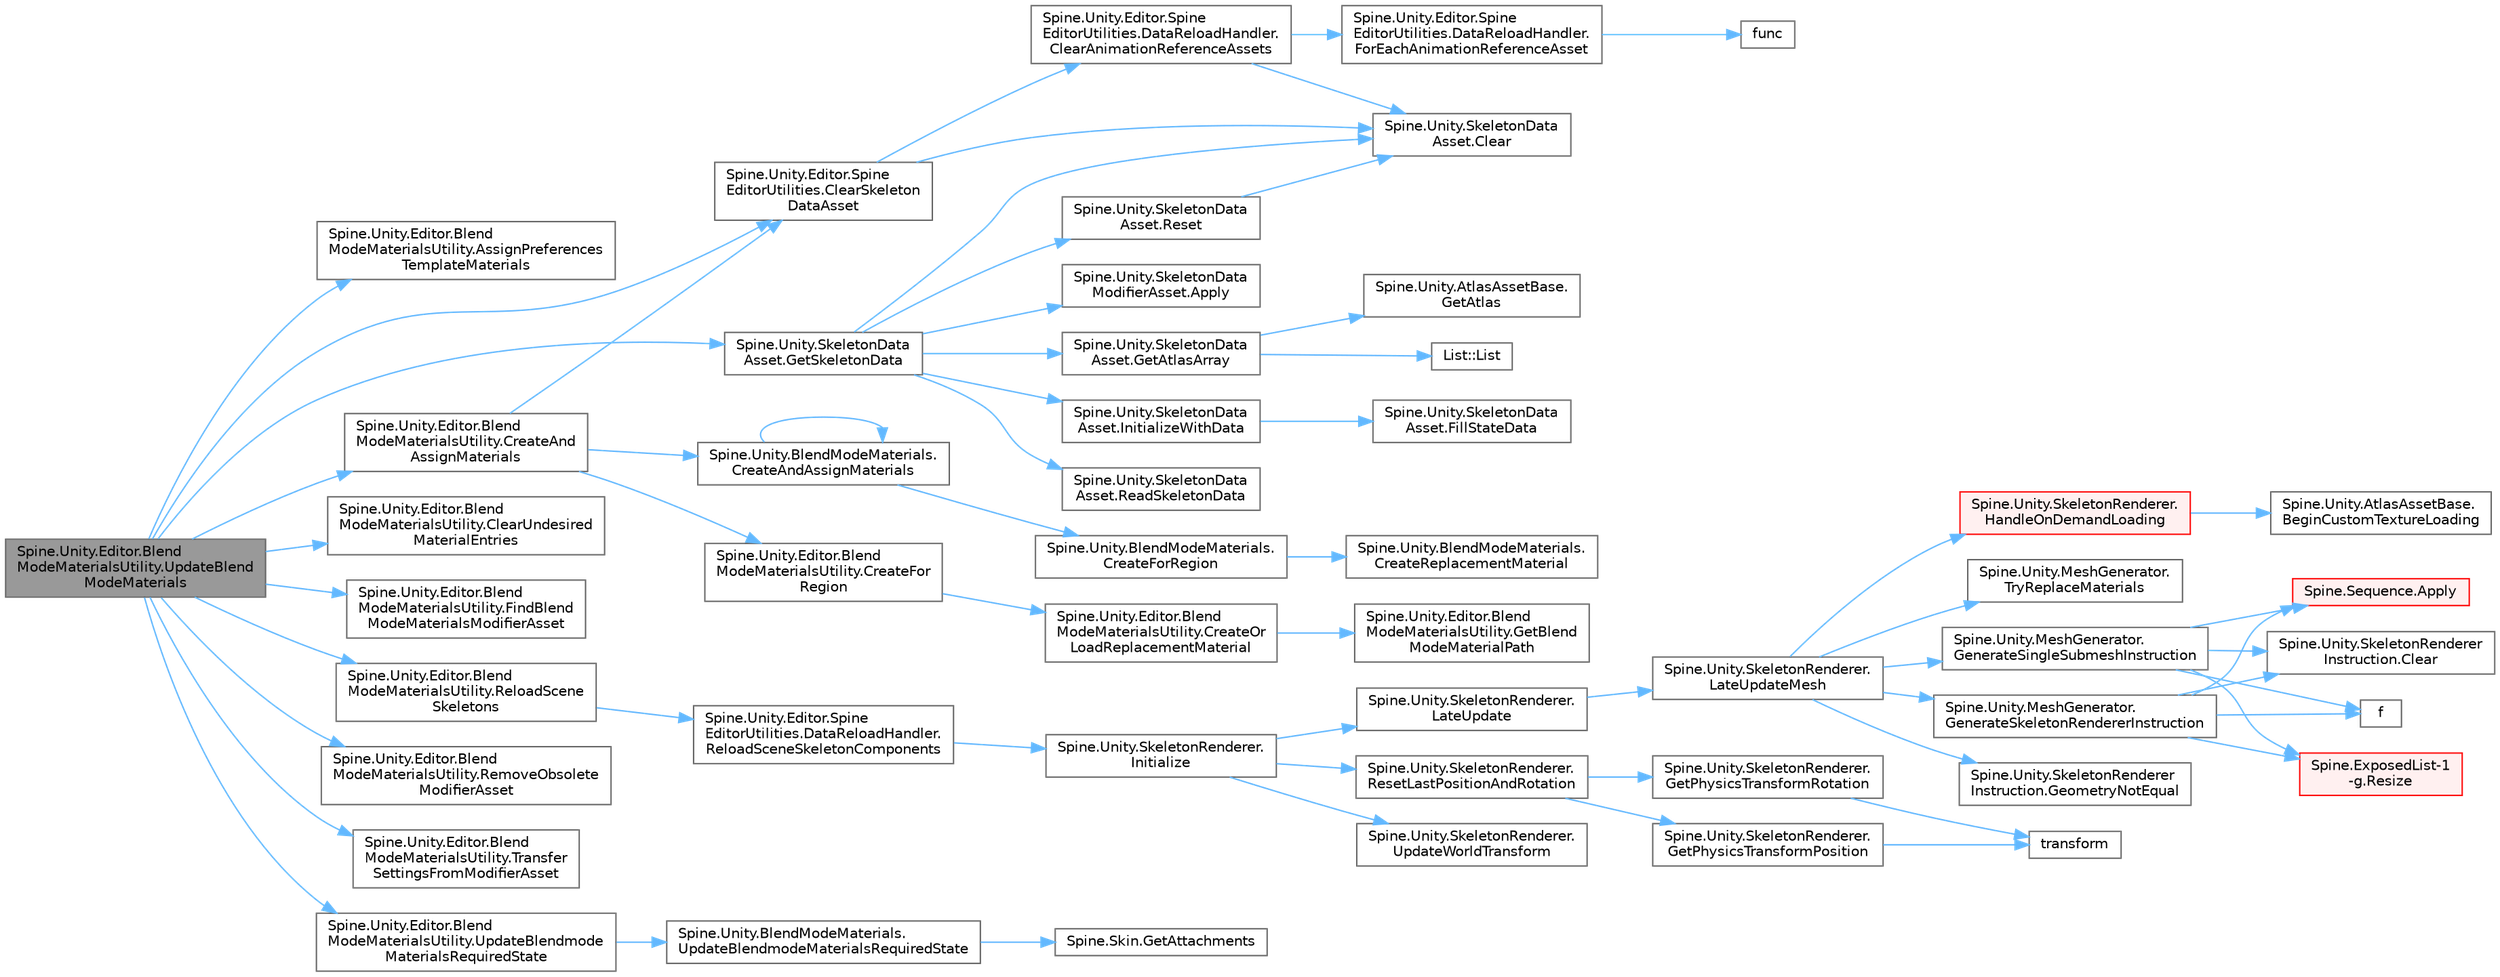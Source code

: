 digraph "Spine.Unity.Editor.BlendModeMaterialsUtility.UpdateBlendModeMaterials"
{
 // LATEX_PDF_SIZE
  bgcolor="transparent";
  edge [fontname=Helvetica,fontsize=10,labelfontname=Helvetica,labelfontsize=10];
  node [fontname=Helvetica,fontsize=10,shape=box,height=0.2,width=0.4];
  rankdir="LR";
  Node1 [id="Node000001",label="Spine.Unity.Editor.Blend\lModeMaterialsUtility.UpdateBlend\lModeMaterials",height=0.2,width=0.4,color="gray40", fillcolor="grey60", style="filled", fontcolor="black",tooltip=" "];
  Node1 -> Node2 [id="edge60_Node000001_Node000002",color="steelblue1",style="solid",tooltip=" "];
  Node2 [id="Node000002",label="Spine.Unity.Editor.Blend\lModeMaterialsUtility.AssignPreferences\lTemplateMaterials",height=0.2,width=0.4,color="grey40", fillcolor="white", style="filled",URL="$class_spine_1_1_unity_1_1_editor_1_1_blend_mode_materials_utility.html#ad9083b46c729897ce5de540b33a4ea3d",tooltip=" "];
  Node1 -> Node3 [id="edge61_Node000001_Node000003",color="steelblue1",style="solid",tooltip=" "];
  Node3 [id="Node000003",label="Spine.Unity.Editor.Spine\lEditorUtilities.ClearSkeleton\lDataAsset",height=0.2,width=0.4,color="grey40", fillcolor="white", style="filled",URL="$class_spine_1_1_unity_1_1_editor_1_1_spine_editor_utilities.html#aae92ccf04c1d0144da4b35d9cecb6e32",tooltip=" "];
  Node3 -> Node4 [id="edge62_Node000003_Node000004",color="steelblue1",style="solid",tooltip=" "];
  Node4 [id="Node000004",label="Spine.Unity.SkeletonData\lAsset.Clear",height=0.2,width=0.4,color="grey40", fillcolor="white", style="filled",URL="$class_spine_1_1_unity_1_1_skeleton_data_asset.html#a0609f106c8b6f209cdcc696dc7ef5361",tooltip="Clears the loaded SkeletonData and AnimationStateData. Use this to force a reload for the next time G..."];
  Node3 -> Node5 [id="edge63_Node000003_Node000005",color="steelblue1",style="solid",tooltip=" "];
  Node5 [id="Node000005",label="Spine.Unity.Editor.Spine\lEditorUtilities.DataReloadHandler.\lClearAnimationReferenceAssets",height=0.2,width=0.4,color="grey40", fillcolor="white", style="filled",URL="$class_spine_1_1_unity_1_1_editor_1_1_spine_editor_utilities_1_1_data_reload_handler.html#ac244b11c9d7449ade8c7864d3e2fd436",tooltip=" "];
  Node5 -> Node4 [id="edge64_Node000005_Node000004",color="steelblue1",style="solid",tooltip=" "];
  Node5 -> Node6 [id="edge65_Node000005_Node000006",color="steelblue1",style="solid",tooltip=" "];
  Node6 [id="Node000006",label="Spine.Unity.Editor.Spine\lEditorUtilities.DataReloadHandler.\lForEachAnimationReferenceAsset",height=0.2,width=0.4,color="grey40", fillcolor="white", style="filled",URL="$class_spine_1_1_unity_1_1_editor_1_1_spine_editor_utilities_1_1_data_reload_handler.html#abec151b15b2d753dd78c71c3a7f6922d",tooltip=" "];
  Node6 -> Node7 [id="edge66_Node000006_Node000007",color="steelblue1",style="solid",tooltip=" "];
  Node7 [id="Node000007",label="func",height=0.2,width=0.4,color="grey40", fillcolor="white", style="filled",URL="$benchmarks_2async__task_2async__task_8hpp.html#abce53bb5cc1ee70cdc013fd9b93547eb",tooltip=" "];
  Node1 -> Node8 [id="edge67_Node000001_Node000008",color="steelblue1",style="solid",tooltip=" "];
  Node8 [id="Node000008",label="Spine.Unity.Editor.Blend\lModeMaterialsUtility.ClearUndesired\lMaterialEntries",height=0.2,width=0.4,color="grey40", fillcolor="white", style="filled",URL="$class_spine_1_1_unity_1_1_editor_1_1_blend_mode_materials_utility.html#a8c30945b99673d0cf6933532702db70c",tooltip=" "];
  Node1 -> Node9 [id="edge68_Node000001_Node000009",color="steelblue1",style="solid",tooltip=" "];
  Node9 [id="Node000009",label="Spine.Unity.Editor.Blend\lModeMaterialsUtility.CreateAnd\lAssignMaterials",height=0.2,width=0.4,color="grey40", fillcolor="white", style="filled",URL="$class_spine_1_1_unity_1_1_editor_1_1_blend_mode_materials_utility.html#a3a55103f26fd76c19de883e2893eac45",tooltip=" "];
  Node9 -> Node3 [id="edge69_Node000009_Node000003",color="steelblue1",style="solid",tooltip=" "];
  Node9 -> Node10 [id="edge70_Node000009_Node000010",color="steelblue1",style="solid",tooltip=" "];
  Node10 [id="Node000010",label="Spine.Unity.BlendModeMaterials.\lCreateAndAssignMaterials",height=0.2,width=0.4,color="grey40", fillcolor="white", style="filled",URL="$class_spine_1_1_unity_1_1_blend_mode_materials.html#a8a6f9e734d8f310b3e896bb56d1dafcc",tooltip=" "];
  Node10 -> Node10 [id="edge71_Node000010_Node000010",color="steelblue1",style="solid",tooltip=" "];
  Node10 -> Node11 [id="edge72_Node000010_Node000011",color="steelblue1",style="solid",tooltip=" "];
  Node11 [id="Node000011",label="Spine.Unity.BlendModeMaterials.\lCreateForRegion",height=0.2,width=0.4,color="grey40", fillcolor="white", style="filled",URL="$class_spine_1_1_unity_1_1_blend_mode_materials.html#aa6969791e6ab79855fa5ed3cdd8c8f79",tooltip=" "];
  Node11 -> Node12 [id="edge73_Node000011_Node000012",color="steelblue1",style="solid",tooltip=" "];
  Node12 [id="Node000012",label="Spine.Unity.BlendModeMaterials.\lCreateReplacementMaterial",height=0.2,width=0.4,color="grey40", fillcolor="white", style="filled",URL="$class_spine_1_1_unity_1_1_blend_mode_materials.html#ad0f8006958aadce3b79458c88febeb0a",tooltip=" "];
  Node9 -> Node13 [id="edge74_Node000009_Node000013",color="steelblue1",style="solid",tooltip=" "];
  Node13 [id="Node000013",label="Spine.Unity.Editor.Blend\lModeMaterialsUtility.CreateFor\lRegion",height=0.2,width=0.4,color="grey40", fillcolor="white", style="filled",URL="$class_spine_1_1_unity_1_1_editor_1_1_blend_mode_materials_utility.html#ab334ef19874e7db50aa27a0ba7330230",tooltip=" "];
  Node13 -> Node14 [id="edge75_Node000013_Node000014",color="steelblue1",style="solid",tooltip=" "];
  Node14 [id="Node000014",label="Spine.Unity.Editor.Blend\lModeMaterialsUtility.CreateOr\lLoadReplacementMaterial",height=0.2,width=0.4,color="grey40", fillcolor="white", style="filled",URL="$class_spine_1_1_unity_1_1_editor_1_1_blend_mode_materials_utility.html#a9e4c8a428a8108eb72647972817bef72",tooltip=" "];
  Node14 -> Node15 [id="edge76_Node000014_Node000015",color="steelblue1",style="solid",tooltip=" "];
  Node15 [id="Node000015",label="Spine.Unity.Editor.Blend\lModeMaterialsUtility.GetBlend\lModeMaterialPath",height=0.2,width=0.4,color="grey40", fillcolor="white", style="filled",URL="$class_spine_1_1_unity_1_1_editor_1_1_blend_mode_materials_utility.html#a70f1aba255b09de10a3ce6e44dc2be42",tooltip=" "];
  Node1 -> Node16 [id="edge77_Node000001_Node000016",color="steelblue1",style="solid",tooltip=" "];
  Node16 [id="Node000016",label="Spine.Unity.Editor.Blend\lModeMaterialsUtility.FindBlend\lModeMaterialsModifierAsset",height=0.2,width=0.4,color="grey40", fillcolor="white", style="filled",URL="$class_spine_1_1_unity_1_1_editor_1_1_blend_mode_materials_utility.html#a90c7ef726bd4e2e2a55ac8562ec5d3dc",tooltip=" "];
  Node1 -> Node17 [id="edge78_Node000001_Node000017",color="steelblue1",style="solid",tooltip=" "];
  Node17 [id="Node000017",label="Spine.Unity.SkeletonData\lAsset.GetSkeletonData",height=0.2,width=0.4,color="grey40", fillcolor="white", style="filled",URL="$class_spine_1_1_unity_1_1_skeleton_data_asset.html#a2b0df38bd74c1b464ed8543f72c7fd4e",tooltip="Loads, caches and returns the SkeletonData from the skeleton data file. Returns the cached SkeletonDa..."];
  Node17 -> Node18 [id="edge79_Node000017_Node000018",color="steelblue1",style="solid",tooltip=" "];
  Node18 [id="Node000018",label="Spine.Unity.SkeletonData\lModifierAsset.Apply",height=0.2,width=0.4,color="grey40", fillcolor="white", style="filled",URL="$class_spine_1_1_unity_1_1_skeleton_data_modifier_asset.html#a09f330e2137df124acf2ed48946312ba",tooltip=" "];
  Node17 -> Node4 [id="edge80_Node000017_Node000004",color="steelblue1",style="solid",tooltip=" "];
  Node17 -> Node19 [id="edge81_Node000017_Node000019",color="steelblue1",style="solid",tooltip=" "];
  Node19 [id="Node000019",label="Spine.Unity.SkeletonData\lAsset.GetAtlasArray",height=0.2,width=0.4,color="grey40", fillcolor="white", style="filled",URL="$class_spine_1_1_unity_1_1_skeleton_data_asset.html#a1dbef5f8199b8f1f1545a26a4161f023",tooltip=" "];
  Node19 -> Node20 [id="edge82_Node000019_Node000020",color="steelblue1",style="solid",tooltip=" "];
  Node20 [id="Node000020",label="Spine.Unity.AtlasAssetBase.\lGetAtlas",height=0.2,width=0.4,color="grey40", fillcolor="white", style="filled",URL="$class_spine_1_1_unity_1_1_atlas_asset_base.html#a640cc5ec1798bc8ea9304d49bf97a26e",tooltip=" "];
  Node19 -> Node21 [id="edge83_Node000019_Node000021",color="steelblue1",style="solid",tooltip=" "];
  Node21 [id="Node000021",label="List::List",height=0.2,width=0.4,color="grey40", fillcolor="white", style="filled",URL="$class_list.html#a5c5e27671b21b3815d4e25b953c69454",tooltip=" "];
  Node17 -> Node22 [id="edge84_Node000017_Node000022",color="steelblue1",style="solid",tooltip=" "];
  Node22 [id="Node000022",label="Spine.Unity.SkeletonData\lAsset.InitializeWithData",height=0.2,width=0.4,color="grey40", fillcolor="white", style="filled",URL="$class_spine_1_1_unity_1_1_skeleton_data_asset.html#af35124cb15739cec2f598b6755a14f16",tooltip=" "];
  Node22 -> Node23 [id="edge85_Node000022_Node000023",color="steelblue1",style="solid",tooltip=" "];
  Node23 [id="Node000023",label="Spine.Unity.SkeletonData\lAsset.FillStateData",height=0.2,width=0.4,color="grey40", fillcolor="white", style="filled",URL="$class_spine_1_1_unity_1_1_skeleton_data_asset.html#a411b92c93906b415251b1a1022dfe9cb",tooltip=" "];
  Node17 -> Node24 [id="edge86_Node000017_Node000024",color="steelblue1",style="solid",tooltip=" "];
  Node24 [id="Node000024",label="Spine.Unity.SkeletonData\lAsset.ReadSkeletonData",height=0.2,width=0.4,color="grey40", fillcolor="white", style="filled",URL="$class_spine_1_1_unity_1_1_skeleton_data_asset.html#aa0975d976e5a4469b4f37d6bed3a21cd",tooltip=" "];
  Node17 -> Node25 [id="edge87_Node000017_Node000025",color="steelblue1",style="solid",tooltip=" "];
  Node25 [id="Node000025",label="Spine.Unity.SkeletonData\lAsset.Reset",height=0.2,width=0.4,color="grey40", fillcolor="white", style="filled",URL="$class_spine_1_1_unity_1_1_skeleton_data_asset.html#a36c686acb39535dbb13d1a55692b0f04",tooltip=" "];
  Node25 -> Node4 [id="edge88_Node000025_Node000004",color="steelblue1",style="solid",tooltip=" "];
  Node1 -> Node26 [id="edge89_Node000001_Node000026",color="steelblue1",style="solid",tooltip=" "];
  Node26 [id="Node000026",label="Spine.Unity.Editor.Blend\lModeMaterialsUtility.ReloadScene\lSkeletons",height=0.2,width=0.4,color="grey40", fillcolor="white", style="filled",URL="$class_spine_1_1_unity_1_1_editor_1_1_blend_mode_materials_utility.html#ad12e8e767d54201b21a35d98e515c3f8",tooltip=" "];
  Node26 -> Node27 [id="edge90_Node000026_Node000027",color="steelblue1",style="solid",tooltip=" "];
  Node27 [id="Node000027",label="Spine.Unity.Editor.Spine\lEditorUtilities.DataReloadHandler.\lReloadSceneSkeletonComponents",height=0.2,width=0.4,color="grey40", fillcolor="white", style="filled",URL="$class_spine_1_1_unity_1_1_editor_1_1_spine_editor_utilities_1_1_data_reload_handler.html#a37495a7861854dc65784523dc6b5a3b8",tooltip=" "];
  Node27 -> Node28 [id="edge91_Node000027_Node000028",color="steelblue1",style="solid",tooltip=" "];
  Node28 [id="Node000028",label="Spine.Unity.SkeletonRenderer.\lInitialize",height=0.2,width=0.4,color="grey40", fillcolor="white", style="filled",URL="$class_spine_1_1_unity_1_1_skeleton_renderer.html#afab6b3cf5d027f6e4e865fbdbcda4ba8",tooltip="Initialize this component. Attempts to load the SkeletonData and creates the internal Skeleton object..."];
  Node28 -> Node29 [id="edge92_Node000028_Node000029",color="steelblue1",style="solid",tooltip=" "];
  Node29 [id="Node000029",label="Spine.Unity.SkeletonRenderer.\lLateUpdate",height=0.2,width=0.4,color="grey40", fillcolor="white", style="filled",URL="$class_spine_1_1_unity_1_1_skeleton_renderer.html#a5ec8980c57b9b42ba4f518767d7badba",tooltip="Generates a new UnityEngine.Mesh from the internal Skeleton."];
  Node29 -> Node30 [id="edge93_Node000029_Node000030",color="steelblue1",style="solid",tooltip=" "];
  Node30 [id="Node000030",label="Spine.Unity.SkeletonRenderer.\lLateUpdateMesh",height=0.2,width=0.4,color="grey40", fillcolor="white", style="filled",URL="$class_spine_1_1_unity_1_1_skeleton_renderer.html#a50c1ed5cbe909dd36bbfc33efc602d07",tooltip=" "];
  Node30 -> Node31 [id="edge94_Node000030_Node000031",color="steelblue1",style="solid",tooltip=" "];
  Node31 [id="Node000031",label="Spine.Unity.MeshGenerator.\lGenerateSingleSubmeshInstruction",height=0.2,width=0.4,color="grey40", fillcolor="white", style="filled",URL="$class_spine_1_1_unity_1_1_mesh_generator.html#a581230789bb08b6f9100216257ed5c9a",tooltip="A specialized variant of GenerateSkeletonRendererInstruction. Generates renderer instructions using a..."];
  Node31 -> Node32 [id="edge95_Node000031_Node000032",color="steelblue1",style="solid",tooltip=" "];
  Node32 [id="Node000032",label="Spine.Sequence.Apply",height=0.2,width=0.4,color="red", fillcolor="#FFF0F0", style="filled",URL="$class_spine_1_1_sequence.html#a1107eec4f870623425102be5a580db42",tooltip=" "];
  Node31 -> Node34 [id="edge96_Node000031_Node000034",color="steelblue1",style="solid",tooltip=" "];
  Node34 [id="Node000034",label="Spine.Unity.SkeletonRenderer\lInstruction.Clear",height=0.2,width=0.4,color="grey40", fillcolor="white", style="filled",URL="$class_spine_1_1_unity_1_1_skeleton_renderer_instruction.html#abe026d6be1737795d804bfbface0713c",tooltip=" "];
  Node31 -> Node35 [id="edge97_Node000031_Node000035",color="steelblue1",style="solid",tooltip=" "];
  Node35 [id="Node000035",label="f",height=0.2,width=0.4,color="grey40", fillcolor="white", style="filled",URL="$cxx11__tensor__map_8cpp.html#a7f507fea02198f6cb81c86640c7b1a4e",tooltip=" "];
  Node31 -> Node36 [id="edge98_Node000031_Node000036",color="steelblue1",style="solid",tooltip=" "];
  Node36 [id="Node000036",label="Spine.ExposedList-1\l-g.Resize",height=0.2,width=0.4,color="red", fillcolor="#FFF0F0", style="filled",URL="$class_spine_1_1_exposed_list-1-g.html#a563c4ad0ce4faf82ab5fed8668ce1395",tooltip=" "];
  Node30 -> Node38 [id="edge99_Node000030_Node000038",color="steelblue1",style="solid",tooltip=" "];
  Node38 [id="Node000038",label="Spine.Unity.MeshGenerator.\lGenerateSkeletonRendererInstruction",height=0.2,width=0.4,color="grey40", fillcolor="white", style="filled",URL="$class_spine_1_1_unity_1_1_mesh_generator.html#a997f5a2740aaacb784534e9be83327bb",tooltip=" "];
  Node38 -> Node32 [id="edge100_Node000038_Node000032",color="steelblue1",style="solid",tooltip=" "];
  Node38 -> Node34 [id="edge101_Node000038_Node000034",color="steelblue1",style="solid",tooltip=" "];
  Node38 -> Node35 [id="edge102_Node000038_Node000035",color="steelblue1",style="solid",tooltip=" "];
  Node38 -> Node36 [id="edge103_Node000038_Node000036",color="steelblue1",style="solid",tooltip=" "];
  Node30 -> Node39 [id="edge104_Node000030_Node000039",color="steelblue1",style="solid",tooltip=" "];
  Node39 [id="Node000039",label="Spine.Unity.SkeletonRenderer\lInstruction.GeometryNotEqual",height=0.2,width=0.4,color="grey40", fillcolor="white", style="filled",URL="$class_spine_1_1_unity_1_1_skeleton_renderer_instruction.html#a6ea986f462eac2cac4e50e8206b69c81",tooltip=" "];
  Node30 -> Node40 [id="edge105_Node000030_Node000040",color="steelblue1",style="solid",tooltip=" "];
  Node40 [id="Node000040",label="Spine.Unity.SkeletonRenderer.\lHandleOnDemandLoading",height=0.2,width=0.4,color="red", fillcolor="#FFF0F0", style="filled",URL="$class_spine_1_1_unity_1_1_skeleton_renderer.html#ac771aad236795de3b12b436e1b3d1264",tooltip=" "];
  Node40 -> Node41 [id="edge106_Node000040_Node000041",color="steelblue1",style="solid",tooltip=" "];
  Node41 [id="Node000041",label="Spine.Unity.AtlasAssetBase.\lBeginCustomTextureLoading",height=0.2,width=0.4,color="grey40", fillcolor="white", style="filled",URL="$class_spine_1_1_unity_1_1_atlas_asset_base.html#aa00860afa0504d0d8a183931e30d56be",tooltip=" "];
  Node30 -> Node44 [id="edge107_Node000030_Node000044",color="steelblue1",style="solid",tooltip=" "];
  Node44 [id="Node000044",label="Spine.Unity.MeshGenerator.\lTryReplaceMaterials",height=0.2,width=0.4,color="grey40", fillcolor="white", style="filled",URL="$class_spine_1_1_unity_1_1_mesh_generator.html#a6a986c9a1173d8c69a53bf466969a29a",tooltip=" "];
  Node28 -> Node45 [id="edge108_Node000028_Node000045",color="steelblue1",style="solid",tooltip=" "];
  Node45 [id="Node000045",label="Spine.Unity.SkeletonRenderer.\lResetLastPositionAndRotation",height=0.2,width=0.4,color="grey40", fillcolor="white", style="filled",URL="$class_spine_1_1_unity_1_1_skeleton_renderer.html#a6e38c018039de67a887614b35c5c19b1",tooltip=" "];
  Node45 -> Node46 [id="edge109_Node000045_Node000046",color="steelblue1",style="solid",tooltip=" "];
  Node46 [id="Node000046",label="Spine.Unity.SkeletonRenderer.\lGetPhysicsTransformPosition",height=0.2,width=0.4,color="grey40", fillcolor="white", style="filled",URL="$class_spine_1_1_unity_1_1_skeleton_renderer.html#af589b202ca4338f49d77054f70c2863b",tooltip=" "];
  Node46 -> Node47 [id="edge110_Node000046_Node000047",color="steelblue1",style="solid",tooltip=" "];
  Node47 [id="Node000047",label="transform",height=0.2,width=0.4,color="grey40", fillcolor="white", style="filled",URL="$geometry_8cpp.html#ad05130a1d9f2e9708c1125b4cc2fe7cb",tooltip=" "];
  Node45 -> Node48 [id="edge111_Node000045_Node000048",color="steelblue1",style="solid",tooltip=" "];
  Node48 [id="Node000048",label="Spine.Unity.SkeletonRenderer.\lGetPhysicsTransformRotation",height=0.2,width=0.4,color="grey40", fillcolor="white", style="filled",URL="$class_spine_1_1_unity_1_1_skeleton_renderer.html#a254fba67377dc240d96ad3de52d7a6f9",tooltip=" "];
  Node48 -> Node47 [id="edge112_Node000048_Node000047",color="steelblue1",style="solid",tooltip=" "];
  Node28 -> Node49 [id="edge113_Node000028_Node000049",color="steelblue1",style="solid",tooltip=" "];
  Node49 [id="Node000049",label="Spine.Unity.SkeletonRenderer.\lUpdateWorldTransform",height=0.2,width=0.4,color="grey40", fillcolor="white", style="filled",URL="$class_spine_1_1_unity_1_1_skeleton_renderer.html#a2a90a25feba115f0b36e148f6e6ef418",tooltip=" "];
  Node1 -> Node50 [id="edge114_Node000001_Node000050",color="steelblue1",style="solid",tooltip=" "];
  Node50 [id="Node000050",label="Spine.Unity.Editor.Blend\lModeMaterialsUtility.RemoveObsolete\lModifierAsset",height=0.2,width=0.4,color="grey40", fillcolor="white", style="filled",URL="$class_spine_1_1_unity_1_1_editor_1_1_blend_mode_materials_utility.html#aecd82fd80f4c8b306a55318586b28d03",tooltip=" "];
  Node1 -> Node51 [id="edge115_Node000001_Node000051",color="steelblue1",style="solid",tooltip=" "];
  Node51 [id="Node000051",label="Spine.Unity.Editor.Blend\lModeMaterialsUtility.Transfer\lSettingsFromModifierAsset",height=0.2,width=0.4,color="grey40", fillcolor="white", style="filled",URL="$class_spine_1_1_unity_1_1_editor_1_1_blend_mode_materials_utility.html#ac50eaa83aa6cffdd61ff0be6fc5b9740",tooltip=" "];
  Node1 -> Node52 [id="edge116_Node000001_Node000052",color="steelblue1",style="solid",tooltip=" "];
  Node52 [id="Node000052",label="Spine.Unity.Editor.Blend\lModeMaterialsUtility.UpdateBlendmode\lMaterialsRequiredState",height=0.2,width=0.4,color="grey40", fillcolor="white", style="filled",URL="$class_spine_1_1_unity_1_1_editor_1_1_blend_mode_materials_utility.html#a13b93d8c12b45fe32c9e047f622118f3",tooltip=" "];
  Node52 -> Node53 [id="edge117_Node000052_Node000053",color="steelblue1",style="solid",tooltip=" "];
  Node53 [id="Node000053",label="Spine.Unity.BlendModeMaterials.\lUpdateBlendmodeMaterialsRequiredState",height=0.2,width=0.4,color="grey40", fillcolor="white", style="filled",URL="$class_spine_1_1_unity_1_1_blend_mode_materials.html#a5034b7fb8265df1eae1b4b36f394d7f7",tooltip=" "];
  Node53 -> Node54 [id="edge118_Node000053_Node000054",color="steelblue1",style="solid",tooltip=" "];
  Node54 [id="Node000054",label="Spine.Skin.GetAttachments",height=0.2,width=0.4,color="grey40", fillcolor="white", style="filled",URL="$class_spine_1_1_skin.html#afbb1d7eef16fad1f1fd6957d28f25a16",tooltip="Returns all attachments in this skin for the specified slot index."];
}
